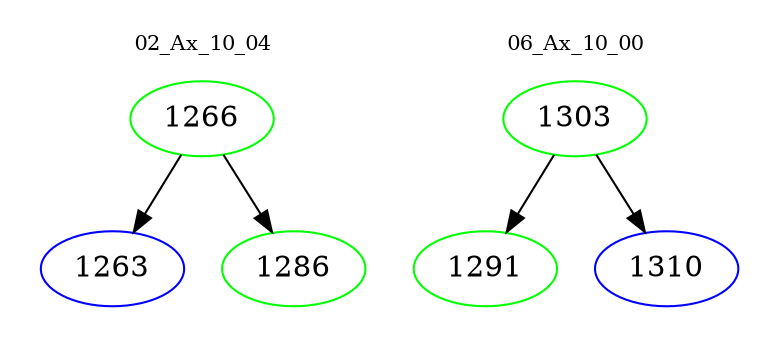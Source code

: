 digraph{
subgraph cluster_0 {
color = white
label = "02_Ax_10_04";
fontsize=10;
T0_1266 [label="1266", color="green"]
T0_1266 -> T0_1263 [color="black"]
T0_1263 [label="1263", color="blue"]
T0_1266 -> T0_1286 [color="black"]
T0_1286 [label="1286", color="green"]
}
subgraph cluster_1 {
color = white
label = "06_Ax_10_00";
fontsize=10;
T1_1303 [label="1303", color="green"]
T1_1303 -> T1_1291 [color="black"]
T1_1291 [label="1291", color="green"]
T1_1303 -> T1_1310 [color="black"]
T1_1310 [label="1310", color="blue"]
}
}
